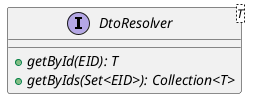 @startuml

    interface DtoResolver<T> [[DtoResolver.html]] {
        {abstract} +getById(EID): T
        {abstract} +getByIds(Set<EID>): Collection<T>
    }

@enduml
